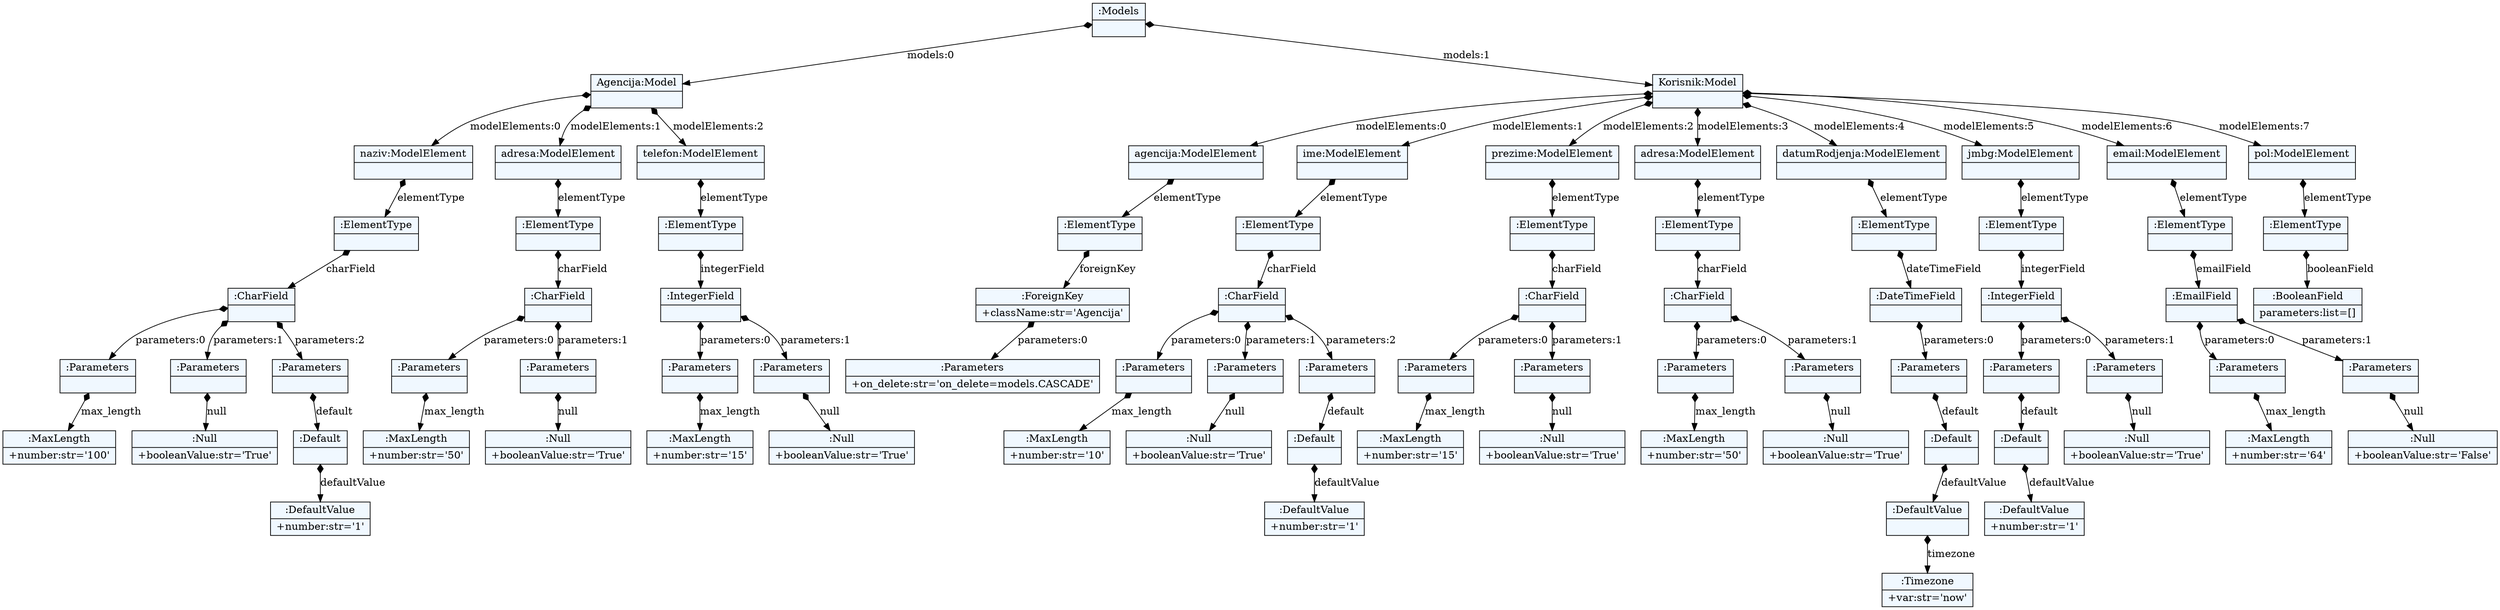 
    digraph xtext {
    fontname = "Bitstream Vera Sans"
    fontsize = 8
    node[
        shape=record,
        style=filled,
        fillcolor=aliceblue
    ]
    nodesep = 0.3
    edge[dir=black,arrowtail=empty]


1696402448112 -> 1696402484528 [label="models:0" arrowtail=diamond dir=both]
1696402484528 -> 1696402478136 [label="modelElements:0" arrowtail=diamond dir=both]
1696402478136 -> 1696402477800 [label="elementType" arrowtail=diamond dir=both]
1696402477800 -> 1696402477688 [label="charField" arrowtail=diamond dir=both]
1696402477688 -> 1696402478360 [label="parameters:0" arrowtail=diamond dir=both]
1696402478360 -> 1696402478472 [label="max_length" arrowtail=diamond dir=both]
1696402478472[label="{:MaxLength|+number:str='100'\l}"]
1696402478360[label="{:Parameters|}"]
1696402477688 -> 1696402478416 [label="parameters:1" arrowtail=diamond dir=both]
1696402478416 -> 1696392769488 [label="null" arrowtail=diamond dir=both]
1696392769488[label="{:Null|+booleanValue:str='True'\l}"]
1696402478416[label="{:Parameters|}"]
1696402477688 -> 1696402478528 [label="parameters:2" arrowtail=diamond dir=both]
1696402478528 -> 1696402478584 [label="default" arrowtail=diamond dir=both]
1696402478584 -> 1696402478808 [label="defaultValue" arrowtail=diamond dir=both]
1696402478808[label="{:DefaultValue|+number:str='1'\l}"]
1696402478584[label="{:Default|}"]
1696402478528[label="{:Parameters|}"]
1696402477688[label="{:CharField|}"]
1696402477800[label="{:ElementType|}"]
1696402478136[label="{naziv:ModelElement|}"]
1696402484528 -> 1696402477576 [label="modelElements:1" arrowtail=diamond dir=both]
1696402477576 -> 1696402477912 [label="elementType" arrowtail=diamond dir=both]
1696402477912 -> 1696402478304 [label="charField" arrowtail=diamond dir=both]
1696402478304 -> 1696402478864 [label="parameters:0" arrowtail=diamond dir=both]
1696402478864 -> 1696402479032 [label="max_length" arrowtail=diamond dir=both]
1696402479032[label="{:MaxLength|+number:str='50'\l}"]
1696402478864[label="{:Parameters|}"]
1696402478304 -> 1696402478920 [label="parameters:1" arrowtail=diamond dir=both]
1696402478920 -> 1696402479088 [label="null" arrowtail=diamond dir=both]
1696402479088[label="{:Null|+booleanValue:str='True'\l}"]
1696402478920[label="{:Parameters|}"]
1696402478304[label="{:CharField|}"]
1696402477912[label="{:ElementType|}"]
1696402477576[label="{adresa:ModelElement|}"]
1696402484528 -> 1696402478080 [label="modelElements:2" arrowtail=diamond dir=both]
1696402478080 -> 1696402478696 [label="elementType" arrowtail=diamond dir=both]
1696402478696 -> 1696402478640 [label="integerField" arrowtail=diamond dir=both]
1696402478640 -> 1696402479312 [label="parameters:0" arrowtail=diamond dir=both]
1696402479312 -> 1696402479368 [label="max_length" arrowtail=diamond dir=both]
1696402479368[label="{:MaxLength|+number:str='15'\l}"]
1696402479312[label="{:Parameters|}"]
1696402478640 -> 1696402479256 [label="parameters:1" arrowtail=diamond dir=both]
1696402479256 -> 1696402479480 [label="null" arrowtail=diamond dir=both]
1696402479480[label="{:Null|+booleanValue:str='True'\l}"]
1696402479256[label="{:Parameters|}"]
1696402478640[label="{:IntegerField|}"]
1696402478696[label="{:ElementType|}"]
1696402478080[label="{telefon:ModelElement|}"]
1696402484528[label="{Agencija:Model|}"]
1696402448112 -> 1696402478192 [label="models:1" arrowtail=diamond dir=both]
1696402478192 -> 1696402477856 [label="modelElements:0" arrowtail=diamond dir=both]
1696402477856 -> 1696402479200 [label="elementType" arrowtail=diamond dir=both]
1696402479200 -> 1696402479424 [label="foreignKey" arrowtail=diamond dir=both]
1696402479424 -> 1696402479704 [label="parameters:0" arrowtail=diamond dir=both]
1696402479704[label="{:Parameters|+on_delete:str='on_delete=models.CASCADE'\l}"]
1696402479424[label="{:ForeignKey|+className:str='Agencija'\l}"]
1696402479200[label="{:ElementType|}"]
1696402477856[label="{agencija:ModelElement|}"]
1696402478192 -> 1696402478752 [label="modelElements:1" arrowtail=diamond dir=both]
1696402478752 -> 1696402479592 [label="elementType" arrowtail=diamond dir=both]
1696402479592 -> 1696402479648 [label="charField" arrowtail=diamond dir=both]
1696402479648 -> 1696402479928 [label="parameters:0" arrowtail=diamond dir=both]
1696402479928 -> 1696402480040 [label="max_length" arrowtail=diamond dir=both]
1696402480040[label="{:MaxLength|+number:str='10'\l}"]
1696402479928[label="{:Parameters|}"]
1696402479648 -> 1696402479984 [label="parameters:1" arrowtail=diamond dir=both]
1696402479984 -> 1696402480152 [label="null" arrowtail=diamond dir=both]
1696402480152[label="{:Null|+booleanValue:str='True'\l}"]
1696402479984[label="{:Parameters|}"]
1696402479648 -> 1696402480096 [label="parameters:2" arrowtail=diamond dir=both]
1696402480096 -> 1696402480208 [label="default" arrowtail=diamond dir=both]
1696402480208 -> 1696402480432 [label="defaultValue" arrowtail=diamond dir=both]
1696402480432[label="{:DefaultValue|+number:str='1'\l}"]
1696402480208[label="{:Default|}"]
1696402480096[label="{:Parameters|}"]
1696402479648[label="{:CharField|}"]
1696402479592[label="{:ElementType|}"]
1696402478752[label="{ime:ModelElement|}"]
1696402478192 -> 1696402478976 [label="modelElements:2" arrowtail=diamond dir=both]
1696402478976 -> 1696402479760 [label="elementType" arrowtail=diamond dir=both]
1696402479760 -> 1696402479816 [label="charField" arrowtail=diamond dir=both]
1696402479816 -> 1696402480488 [label="parameters:0" arrowtail=diamond dir=both]
1696402480488 -> 1696402480656 [label="max_length" arrowtail=diamond dir=both]
1696402480656[label="{:MaxLength|+number:str='15'\l}"]
1696402480488[label="{:Parameters|}"]
1696402479816 -> 1696402480544 [label="parameters:1" arrowtail=diamond dir=both]
1696402480544 -> 1696402480712 [label="null" arrowtail=diamond dir=both]
1696402480712[label="{:Null|+booleanValue:str='True'\l}"]
1696402480544[label="{:Parameters|}"]
1696402479816[label="{:CharField|}"]
1696402479760[label="{:ElementType|}"]
1696402478976[label="{prezime:ModelElement|}"]
1696402478192 -> 1696402479144 [label="modelElements:3" arrowtail=diamond dir=both]
1696402479144 -> 1696402480264 [label="elementType" arrowtail=diamond dir=both]
1696402480264 -> 1696402480320 [label="charField" arrowtail=diamond dir=both]
1696402480320 -> 1696402480936 [label="parameters:0" arrowtail=diamond dir=both]
1696402480936 -> 1696402480992 [label="max_length" arrowtail=diamond dir=both]
1696402480992[label="{:MaxLength|+number:str='50'\l}"]
1696402480936[label="{:Parameters|}"]
1696402480320 -> 1696402480880 [label="parameters:1" arrowtail=diamond dir=both]
1696402480880 -> 1696402481104 [label="null" arrowtail=diamond dir=both]
1696402481104[label="{:Null|+booleanValue:str='True'\l}"]
1696402480880[label="{:Parameters|}"]
1696402480320[label="{:CharField|}"]
1696402480264[label="{:ElementType|}"]
1696402479144[label="{adresa:ModelElement|}"]
1696402478192 -> 1696402479536 [label="modelElements:4" arrowtail=diamond dir=both]
1696402479536 -> 1696402480600 [label="elementType" arrowtail=diamond dir=both]
1696402480600 -> 1696402480768 [label="dateTimeField" arrowtail=diamond dir=both]
1696402480768 -> 1696402526392 [label="parameters:0" arrowtail=diamond dir=both]
1696402526392 -> 1696402526504 [label="default" arrowtail=diamond dir=both]
1696402526504 -> 1696402526672 [label="defaultValue" arrowtail=diamond dir=both]
1696402526672 -> 1696402466240 [label="timezone" arrowtail=diamond dir=both]
1696402466240[label="{:Timezone|+var:str='now'\l}"]
1696402526672[label="{:DefaultValue|}"]
1696402526504[label="{:Default|}"]
1696402526392[label="{:Parameters|}"]
1696402480768[label="{:DateTimeField|}"]
1696402480600[label="{:ElementType|}"]
1696402479536[label="{datumRodjenja:ModelElement|}"]
1696402478192 -> 1696402479872 [label="modelElements:5" arrowtail=diamond dir=both]
1696402479872 -> 1696402481048 [label="elementType" arrowtail=diamond dir=both]
1696402481048 -> 1696402526336 [label="integerField" arrowtail=diamond dir=both]
1696402526336 -> 1696402526728 [label="parameters:0" arrowtail=diamond dir=both]
1696402526728 -> 1696402526896 [label="default" arrowtail=diamond dir=both]
1696402526896 -> 1696402526952 [label="defaultValue" arrowtail=diamond dir=both]
1696402526952[label="{:DefaultValue|+number:str='1'\l}"]
1696402526896[label="{:Default|}"]
1696402526728[label="{:Parameters|}"]
1696402526336 -> 1696402526784 [label="parameters:1" arrowtail=diamond dir=both]
1696402526784 -> 1696402527008 [label="null" arrowtail=diamond dir=both]
1696402527008[label="{:Null|+booleanValue:str='True'\l}"]
1696402526784[label="{:Parameters|}"]
1696402526336[label="{:IntegerField|}"]
1696402481048[label="{:ElementType|}"]
1696402479872[label="{jmbg:ModelElement|}"]
1696402478192 -> 1696402480376 [label="modelElements:6" arrowtail=diamond dir=both]
1696402480376 -> 1696402526448 [label="elementType" arrowtail=diamond dir=both]
1696402526448 -> 1696392792552 [label="emailField" arrowtail=diamond dir=both]
1696392792552 -> 1696402527120 [label="parameters:0" arrowtail=diamond dir=both]
1696402527120 -> 1696402527232 [label="max_length" arrowtail=diamond dir=both]
1696402527232[label="{:MaxLength|+number:str='64'\l}"]
1696402527120[label="{:Parameters|}"]
1696392792552 -> 1696402527176 [label="parameters:1" arrowtail=diamond dir=both]
1696402527176 -> 1696402527344 [label="null" arrowtail=diamond dir=both]
1696402527344[label="{:Null|+booleanValue:str='False'\l}"]
1696402527176[label="{:Parameters|}"]
1696392792552[label="{:EmailField|}"]
1696402526448[label="{:ElementType|}"]
1696402480376[label="{email:ModelElement|}"]
1696402478192 -> 1696402480824 [label="modelElements:7" arrowtail=diamond dir=both]
1696402480824 -> 1696402526840 [label="elementType" arrowtail=diamond dir=both]
1696402526840 -> 1696402527064 [label="booleanField" arrowtail=diamond dir=both]
1696402527064[label="{:BooleanField|parameters:list=[]\l}"]
1696402526840[label="{:ElementType|}"]
1696402480824[label="{pol:ModelElement|}"]
1696402478192[label="{Korisnik:Model|}"]
1696402448112[label="{:Models|}"]

}
